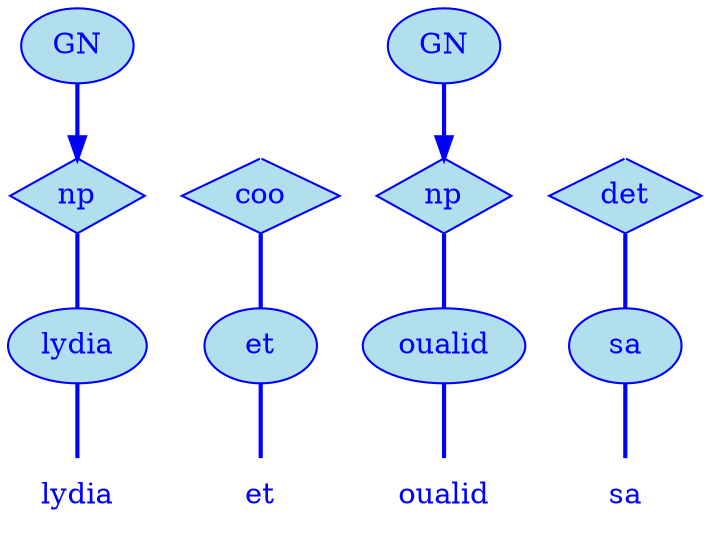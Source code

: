 digraph g {
	graph [bb="0,0,306,252"];
	node [label="\N"];
	graph [_draw_="c 5 -white C 5 -white P 4 0 0 0 252 306 252 306 0 ",
		xdotversion="1.2"];
	"mc1s1_t1#token84" [label=lydia, shape=plaintext, fillcolor=lightblue2, fontcolor=blue, pos="33,18", width="0.75", height="0.50", _ldraw_="F 14.000000 11 -Times-Roman c 4 -blue T 33 13 0 32 5 -lydia "];
	"mc1s1_W1#wordmc1s1_t1#token" [label=lydia, shape=ellipse, fillcolor=lightblue2, fontcolor=blue, pos="33,90", width="0.92", height="0.50", color=blue, style=filled, _draw_="S 6 -filled c 4 -blue C 10 -lightblue2 E 33 90 33 18 ", _ldraw_="F 14.000000 11 -Times-Roman c 4 -blue T 33 85 0 32 5 -lydia "];
	"mc1s1_P13#pos" [label=np, shape=diamond, fillcolor=lightblue2, fontcolor=blue, pos="33,162", width="0.75", height="0.50", color=blue, style=filled, _draw_="S 6 -filled c 4 -blue C 10 -lightblue2 P 4 33 180 6 162 33 144 60 162 ", _ldraw_="F 14.000000 11 -Times-Roman c 4 -blue T 33 157 0 17 2 -np "];
	"mc1s1_chk0#chunk" [label=GN, fillcolor=lightblue2, fontcolor=blue, pos="33,234", width="0.75", height="0.50", color=blue, style=filled, arrowhead=doubleoctagon, _draw_="S 6 -filled c 4 -blue C 10 -lightblue2 E 33 234 27 18 ", _ldraw_="F 14.000000 11 -Times-Roman c 4 -blue T 33 229 0 22 2 -GN "];
	"mc1s1_t3#token87" [label=et, shape=plaintext, fillcolor=lightblue2, fontcolor=blue, pos="111,18", width="0.75", height="0.50", _ldraw_="F 14.000000 11 -Times-Roman c 4 -blue T 111 13 0 14 2 -et "];
	"mc1s1_W2#wordmc1s1_t3#token" [label=et, shape=ellipse, fillcolor=lightblue2, fontcolor=blue, pos="111,90", width="0.75", height="0.50", color=blue, style=filled, _draw_="S 6 -filled c 4 -blue C 10 -lightblue2 E 111 90 27 18 ", _ldraw_="F 14.000000 11 -Times-Roman c 4 -blue T 111 85 0 14 2 -et "];
	"mc1s1_P26L1#pos" [label=coo, shape=diamond, fillcolor=lightblue2, fontcolor=blue, pos="111,162", width="0.75", height="0.50", color=blue, style=filled, _draw_="S 6 -filled c 4 -blue C 10 -lightblue2 P 4 111 180 84 162 111 144 138 162 ", _ldraw_="F 14.000000 11 -Times-Roman c 4 -blue T 111 157 0 23 3 -coo "];
	"mc1s1_t5#token78" [label=oualid, shape=plaintext, fillcolor=lightblue2, fontcolor=blue, pos="195,18", width="0.78", height="0.50", _ldraw_="F 14.000000 11 -Times-Roman c 4 -blue T 195 13 0 41 6 -oualid "];
	"mc1s1_W3#wordmc1s1_t5#token" [label=oualid, shape=ellipse, fillcolor=lightblue2, fontcolor=blue, pos="195,90", width="1.08", height="0.50", color=blue, style=filled, _draw_="S 6 -filled c 4 -blue C 10 -lightblue2 E 195 90 39 18 ", _ldraw_="F 14.000000 11 -Times-Roman c 4 -blue T 195 85 0 41 6 -oualid "];
	"mc1s1_P39#pos" [label=np, shape=diamond, fillcolor=lightblue2, fontcolor=blue, pos="195,162", width="0.75", height="0.50", color=blue, style=filled, _draw_="S 6 -filled c 4 -blue C 10 -lightblue2 P 4 195 180 168 162 195 144 222 162 ", _ldraw_="F 14.000000 11 -Times-Roman c 4 -blue T 195 157 0 17 2 -np "];
	"mc1s1_chk1#chunk" [label=GN, fillcolor=lightblue2, fontcolor=blue, pos="195,234", width="0.75", height="0.50", color=blue, style=filled, arrowhead=doubleoctagon, _draw_="S 6 -filled c 4 -blue C 10 -lightblue2 E 195 234 27 18 ", _ldraw_="F 14.000000 11 -Times-Roman c 4 -blue T 195 229 0 22 2 -GN "];
	"mc1s1_t7#token16" [label=sa, shape=plaintext, fillcolor=lightblue2, fontcolor=blue, pos="279,18", width="0.75", height="0.50", _ldraw_="F 14.000000 11 -Times-Roman c 4 -blue T 279 13 0 15 2 -sa "];
	"mc1s1_W4#wordmc1s1_t7#token" [label=sa, shape=ellipse, fillcolor=lightblue2, fontcolor=blue, pos="279,90", width="0.75", height="0.50", color=blue, style=filled, _draw_="S 6 -filled c 4 -blue C 10 -lightblue2 E 279 90 27 18 ", _ldraw_="F 14.000000 11 -Times-Roman c 4 -blue T 279 85 0 15 2 -sa "];
	"mc1s1_P52L1#pos" [label=det, shape=diamond, fillcolor=lightblue2, fontcolor=blue, pos="279,162", width="0.75", height="0.50", color=blue, style=filled, _draw_="S 6 -filled c 4 -blue C 10 -lightblue2 P 4 279 180 252 162 279 144 306 162 ", _ldraw_="F 14.000000 11 -Times-Roman c 4 -blue T 279 157 0 23 3 -det "];
	"mc1s1_P26L1#pos#empty" [shape=point, fillcolor=white, fontcolor=white, pos="111,234", width="0.06", height="0.06", color=white, size=2, _draw_="S 6 -filled c 5 -white C 5 -white E 111 234 2 2 "];
	"mc1s1_P52L1#pos#empty" [shape=point, fillcolor=white, fontcolor=white, pos="279,234", width="0.06", height="0.06", color=white, size=2, _draw_="S 6 -filled c 5 -white C 5 -white E 279 234 2 2 "];
	"mc1s1_W1#wordmc1s1_t1#token" -> "mc1s1_t1#token84" [arrowhead=none, color=blue, fontcolor=blue, style=bold, minlen=1, pos="33,72 33,61 33,47 33,36", _draw_="S 4 -bold c 4 -blue B 4 33 72 33 61 33 47 33 36 "];
	"mc1s1_P13#pos" -> "mc1s1_W1#wordmc1s1_t1#token" [arrowhead=none, color=blue, fontcolor=blue, style=bold, minlen=1, pos="33,144 33,133 33,119 33,108", _draw_="S 4 -bold c 4 -blue B 4 33 144 33 133 33 119 33 108 "];
	"mc1s1_chk0#chunk" -> "mc1s1_P13#pos" [color=blue, fontcolor=blue, style=bold, minlen=1, pos="e,33,180 33,216 33,208 33,199 33,190", shape=normal, _draw_="S 4 -bold c 4 -blue B 4 33 216 33 208 33 199 33 190 ", _hdraw_="S 5 -solid S 15 -setlinewidth(1) c 4 -blue C 4 -blue P 3 37 190 33 180 30 190 "];
	"mc1s1_W2#wordmc1s1_t3#token" -> "mc1s1_t3#token87" [arrowhead=none, color=blue, fontcolor=blue, style=bold, minlen=1, pos="111,72 111,61 111,47 111,36", _draw_="S 4 -bold c 4 -blue B 4 111 72 111 61 111 47 111 36 "];
	"mc1s1_P26L1#pos" -> "mc1s1_W2#wordmc1s1_t3#token" [arrowhead=none, color=blue, fontcolor=blue, style=bold, minlen=1, pos="111,144 111,133 111,119 111,108", _draw_="S 4 -bold c 4 -blue B 4 111 144 111 133 111 119 111 108 "];
	"mc1s1_W3#wordmc1s1_t5#token" -> "mc1s1_t5#token78" [arrowhead=none, color=blue, fontcolor=blue, style=bold, minlen=1, pos="195,72 195,61 195,47 195,36", _draw_="S 4 -bold c 4 -blue B 4 195 72 195 61 195 47 195 36 "];
	"mc1s1_P39#pos" -> "mc1s1_W3#wordmc1s1_t5#token" [arrowhead=none, color=blue, fontcolor=blue, style=bold, minlen=1, pos="195,144 195,133 195,119 195,108", _draw_="S 4 -bold c 4 -blue B 4 195 144 195 133 195 119 195 108 "];
	"mc1s1_chk1#chunk" -> "mc1s1_P39#pos" [color=blue, fontcolor=blue, style=bold, minlen=1, pos="e,195,180 195,216 195,208 195,199 195,190", shape=normal, _draw_="S 4 -bold c 4 -blue B 4 195 216 195 208 195 199 195 190 ", _hdraw_="S 5 -solid S 15 -setlinewidth(1) c 4 -blue C 4 -blue P 3 199 190 195 180 192 190 "];
	"mc1s1_W4#wordmc1s1_t7#token" -> "mc1s1_t7#token16" [arrowhead=none, color=blue, fontcolor=blue, style=bold, minlen=1, pos="279,72 279,61 279,47 279,36", _draw_="S 4 -bold c 4 -blue B 4 279 72 279 61 279 47 279 36 "];
	"mc1s1_P52L1#pos" -> "mc1s1_W4#wordmc1s1_t7#token" [arrowhead=none, color=blue, fontcolor=blue, style=bold, minlen=1, pos="279,144 279,133 279,119 279,108", _draw_="S 4 -bold c 4 -blue B 4 279 144 279 133 279 119 279 108 "];
	"mc1s1_P26L1#pos#empty" -> "mc1s1_P26L1#pos" [color=white, fontcolor=white, minlen=1, pos="e,111,180 111,232 111,225 111,207 111,190", shape=none, _draw_="c 5 -white B 4 111 232 111 225 111 207 111 190 ", _hdraw_="S 5 -solid S 15 -setlinewidth(1) c 5 -white C 5 -white P 3 115 190 111 180 108 190 "];
	"mc1s1_P52L1#pos#empty" -> "mc1s1_P52L1#pos" [color=white, fontcolor=white, minlen=1, pos="e,279,180 279,232 279,225 279,207 279,190", shape=none, _draw_="c 5 -white B 4 279 232 279 225 279 207 279 190 ", _hdraw_="S 5 -solid S 15 -setlinewidth(1) c 5 -white C 5 -white P 3 283 190 279 180 276 190 "];
}
